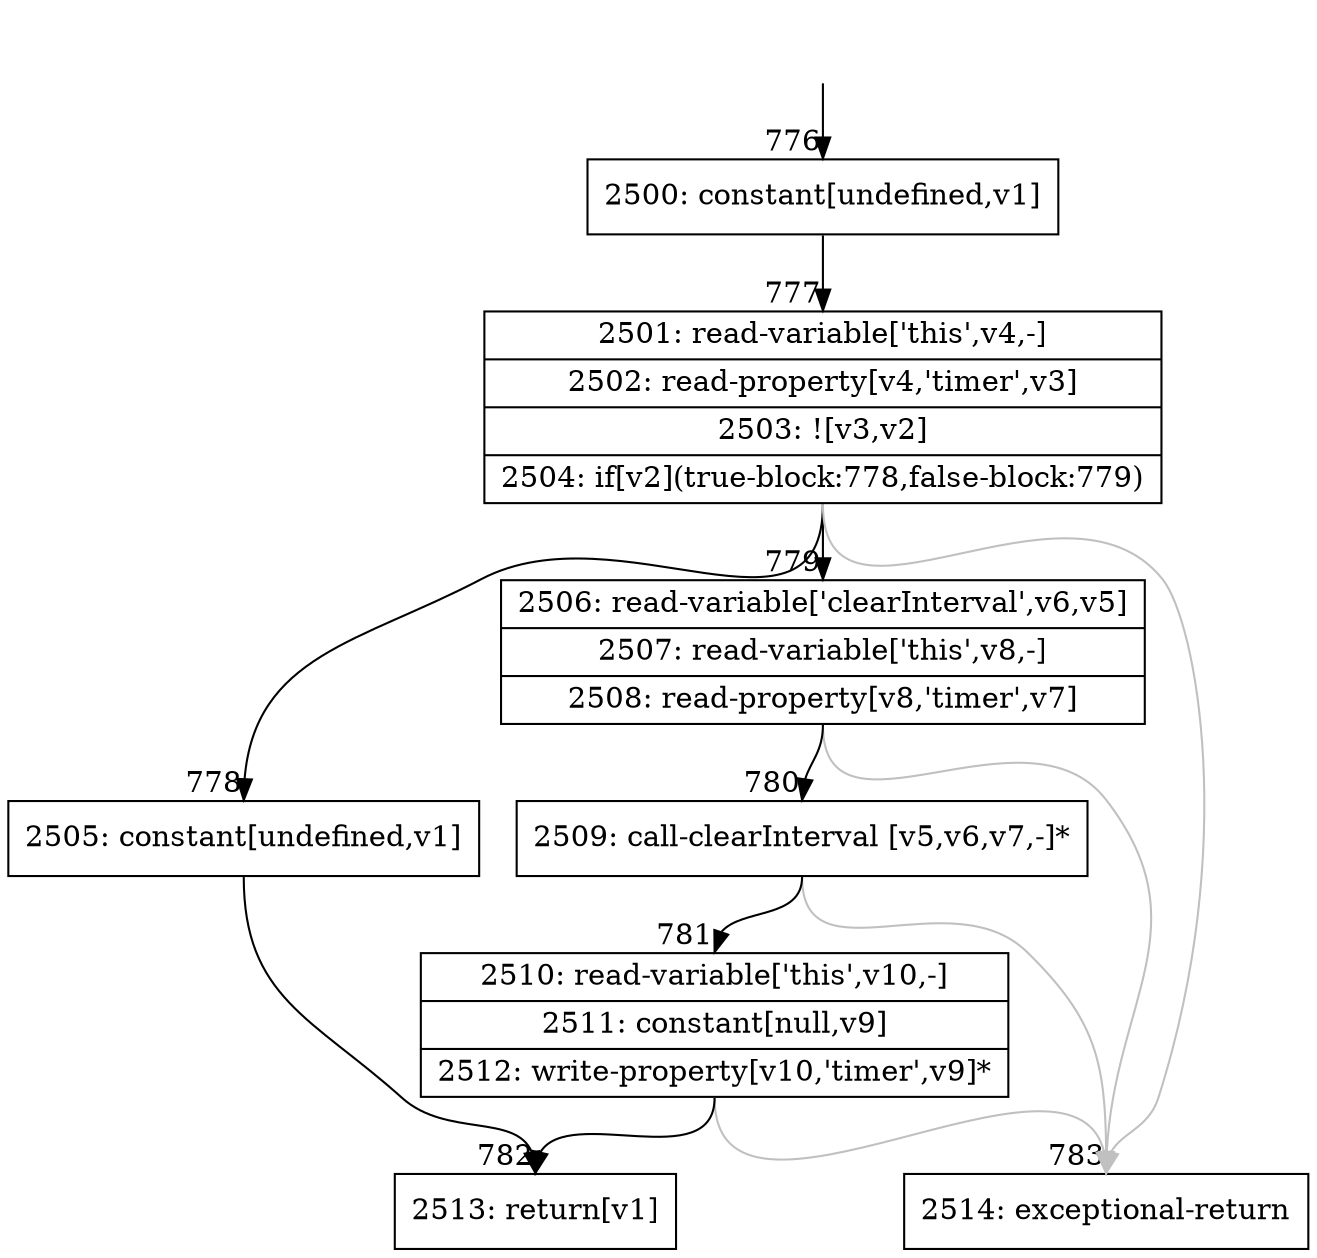 digraph {
rankdir="TD"
BB_entry64[shape=none,label=""];
BB_entry64 -> BB776 [tailport=s, headport=n, headlabel="    776"]
BB776 [shape=record label="{2500: constant[undefined,v1]}" ] 
BB776 -> BB777 [tailport=s, headport=n, headlabel="      777"]
BB777 [shape=record label="{2501: read-variable['this',v4,-]|2502: read-property[v4,'timer',v3]|2503: ![v3,v2]|2504: if[v2](true-block:778,false-block:779)}" ] 
BB777 -> BB778 [tailport=s, headport=n, headlabel="      778"]
BB777 -> BB779 [tailport=s, headport=n, headlabel="      779"]
BB777 -> BB783 [tailport=s, headport=n, color=gray, headlabel="      783"]
BB778 [shape=record label="{2505: constant[undefined,v1]}" ] 
BB778 -> BB782 [tailport=s, headport=n, headlabel="      782"]
BB779 [shape=record label="{2506: read-variable['clearInterval',v6,v5]|2507: read-variable['this',v8,-]|2508: read-property[v8,'timer',v7]}" ] 
BB779 -> BB780 [tailport=s, headport=n, headlabel="      780"]
BB779 -> BB783 [tailport=s, headport=n, color=gray]
BB780 [shape=record label="{2509: call-clearInterval [v5,v6,v7,-]*}" ] 
BB780 -> BB781 [tailport=s, headport=n, headlabel="      781"]
BB780 -> BB783 [tailport=s, headport=n, color=gray]
BB781 [shape=record label="{2510: read-variable['this',v10,-]|2511: constant[null,v9]|2512: write-property[v10,'timer',v9]*}" ] 
BB781 -> BB782 [tailport=s, headport=n]
BB781 -> BB783 [tailport=s, headport=n, color=gray]
BB782 [shape=record label="{2513: return[v1]}" ] 
BB783 [shape=record label="{2514: exceptional-return}" ] 
//#$~ 526
}
